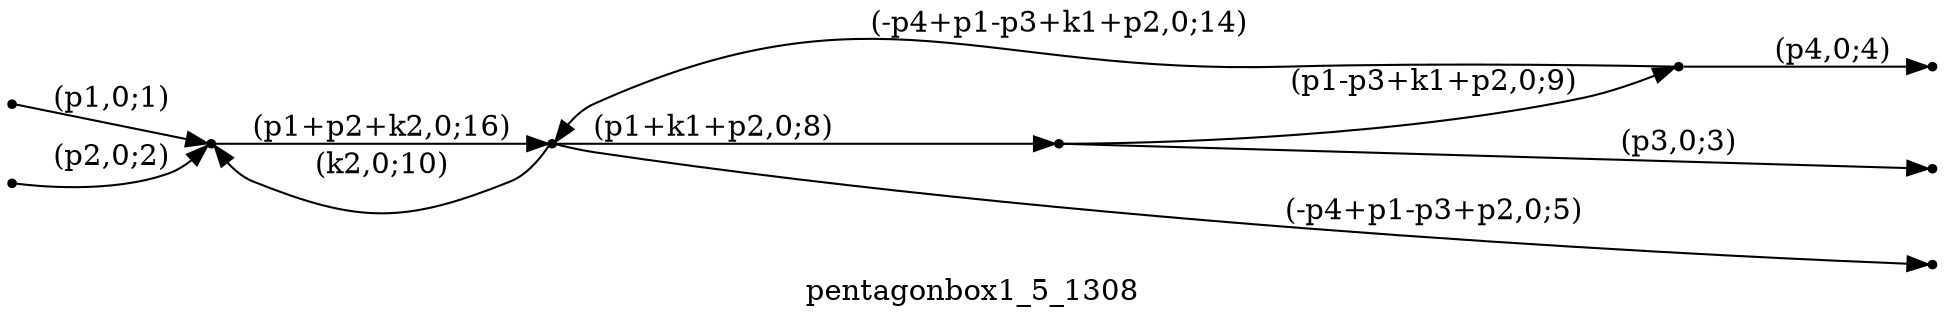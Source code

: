 digraph pentagonbox1_5_1308 {
  label="pentagonbox1_5_1308";
  rankdir="LR";
  subgraph edges {
    -1 -> 4 [label="(p1,0;1)"];
    -2 -> 4 [label="(p2,0;2)"];
    1 -> -3 [label="(p3,0;3)"];
    2 -> -4 [label="(p4,0;4)"];
    3 -> -5 [label="(-p4+p1-p3+p2,0;5)"];
    3 -> 1 [label="(p1+k1+p2,0;8)"];
    1 -> 2 [label="(p1-p3+k1+p2,0;9)"];
    3 -> 4 [label="(k2,0;10)"];
    2 -> 3 [label="(-p4+p1-p3+k1+p2,0;14)"];
    4 -> 3 [label="(p1+p2+k2,0;16)"];
  }
  subgraph incoming { rank="source"; -1; -2; }
  subgraph outgoing { rank="sink"; -3; -4; -5; }
-5 [shape=point];
-4 [shape=point];
-3 [shape=point];
-2 [shape=point];
-1 [shape=point];
1 [shape=point];
2 [shape=point];
3 [shape=point];
4 [shape=point];
}

